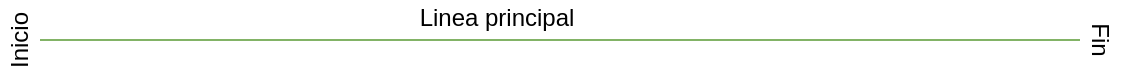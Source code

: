 <mxfile version="10.7.7" type="device"><diagram id="vGOWVsx_VX41qk02JqvI" name="Page-1"><mxGraphModel dx="1394" dy="824" grid="1" gridSize="10" guides="1" tooltips="1" connect="1" arrows="1" fold="1" page="1" pageScale="1" pageWidth="827" pageHeight="1169" math="0" shadow="0"><root><mxCell id="0"/><mxCell id="1" parent="0"/><mxCell id="A5gc2KSHZ24PQ5Scnmkf-1" value="" style="endArrow=none;html=1;exitX=0.5;exitY=1;exitDx=0;exitDy=0;entryX=0.5;entryY=1;entryDx=0;entryDy=0;fillColor=#d5e8d4;strokeColor=#82b366;" edge="1" parent="1" source="A5gc2KSHZ24PQ5Scnmkf-3" target="A5gc2KSHZ24PQ5Scnmkf-4"><mxGeometry width="50" height="50" relative="1" as="geometry"><mxPoint x="100" y="240" as="sourcePoint"/><mxPoint x="440" y="240" as="targetPoint"/></mxGeometry></mxCell><mxCell id="A5gc2KSHZ24PQ5Scnmkf-2" value="Linea principal" style="text;html=1;resizable=0;points=[];align=center;verticalAlign=middle;labelBackgroundColor=#ffffff;spacingTop=-23;" vertex="1" connectable="0" parent="A5gc2KSHZ24PQ5Scnmkf-1"><mxGeometry x="-0.17" y="-2" relative="1" as="geometry"><mxPoint x="11.5" y="-2" as="offset"/></mxGeometry></mxCell><mxCell id="A5gc2KSHZ24PQ5Scnmkf-3" value="Inicio&lt;br&gt;" style="text;html=1;strokeColor=none;fillColor=none;align=center;verticalAlign=middle;whiteSpace=wrap;rounded=0;rotation=-90;" vertex="1" parent="1"><mxGeometry x="50" y="230" width="40" height="20" as="geometry"/></mxCell><mxCell id="A5gc2KSHZ24PQ5Scnmkf-4" value="Fin&lt;br&gt;" style="text;html=1;strokeColor=none;fillColor=none;align=center;verticalAlign=middle;whiteSpace=wrap;rounded=0;rotation=90;" vertex="1" parent="1"><mxGeometry x="590" y="230" width="40" height="20" as="geometry"/></mxCell></root></mxGraphModel></diagram></mxfile>